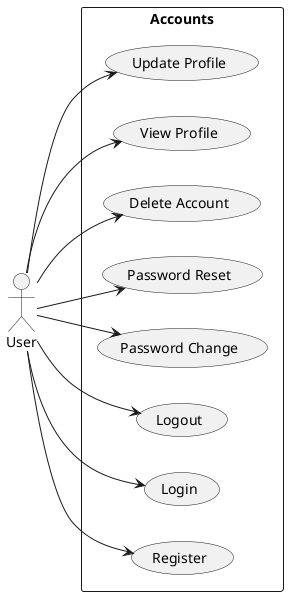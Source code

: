 @startuml usecase

left to right direction
skinparam packageStyle rectangle
actor User as User


package "Accounts" {
    usecase "Update Profile" as UpdateProfile
    usecase "View Profile" as ViewProfile
    usecase "Delete Account" as DeleteAccount

    usecase "Password Reset" as PasswordReset
    usecase "Password Change" as PasswordChange
    usecase "Logout" as Logout
    usecase "Login" as Login
    usecase "Register" as Register

}
User --> UpdateProfile
User --> ViewProfile
User --> DeleteAccount
User --> PasswordReset
User --> PasswordChange
User --> Logout
User --> Login
User --> Register


@enduml
